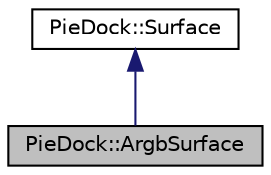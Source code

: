 digraph "PieDock::ArgbSurface"
{
  edge [fontname="Helvetica",fontsize="10",labelfontname="Helvetica",labelfontsize="10"];
  node [fontname="Helvetica",fontsize="10",shape=record];
  Node1 [label="PieDock::ArgbSurface",height=0.2,width=0.4,color="black", fillcolor="grey75", style="filled" fontcolor="black"];
  Node2 -> Node1 [dir="back",color="midnightblue",fontsize="10",style="solid",fontname="Helvetica"];
  Node2 [label="PieDock::Surface",height=0.2,width=0.4,color="black", fillcolor="white", style="filled",URL="$classPieDock_1_1Surface.html"];
}

